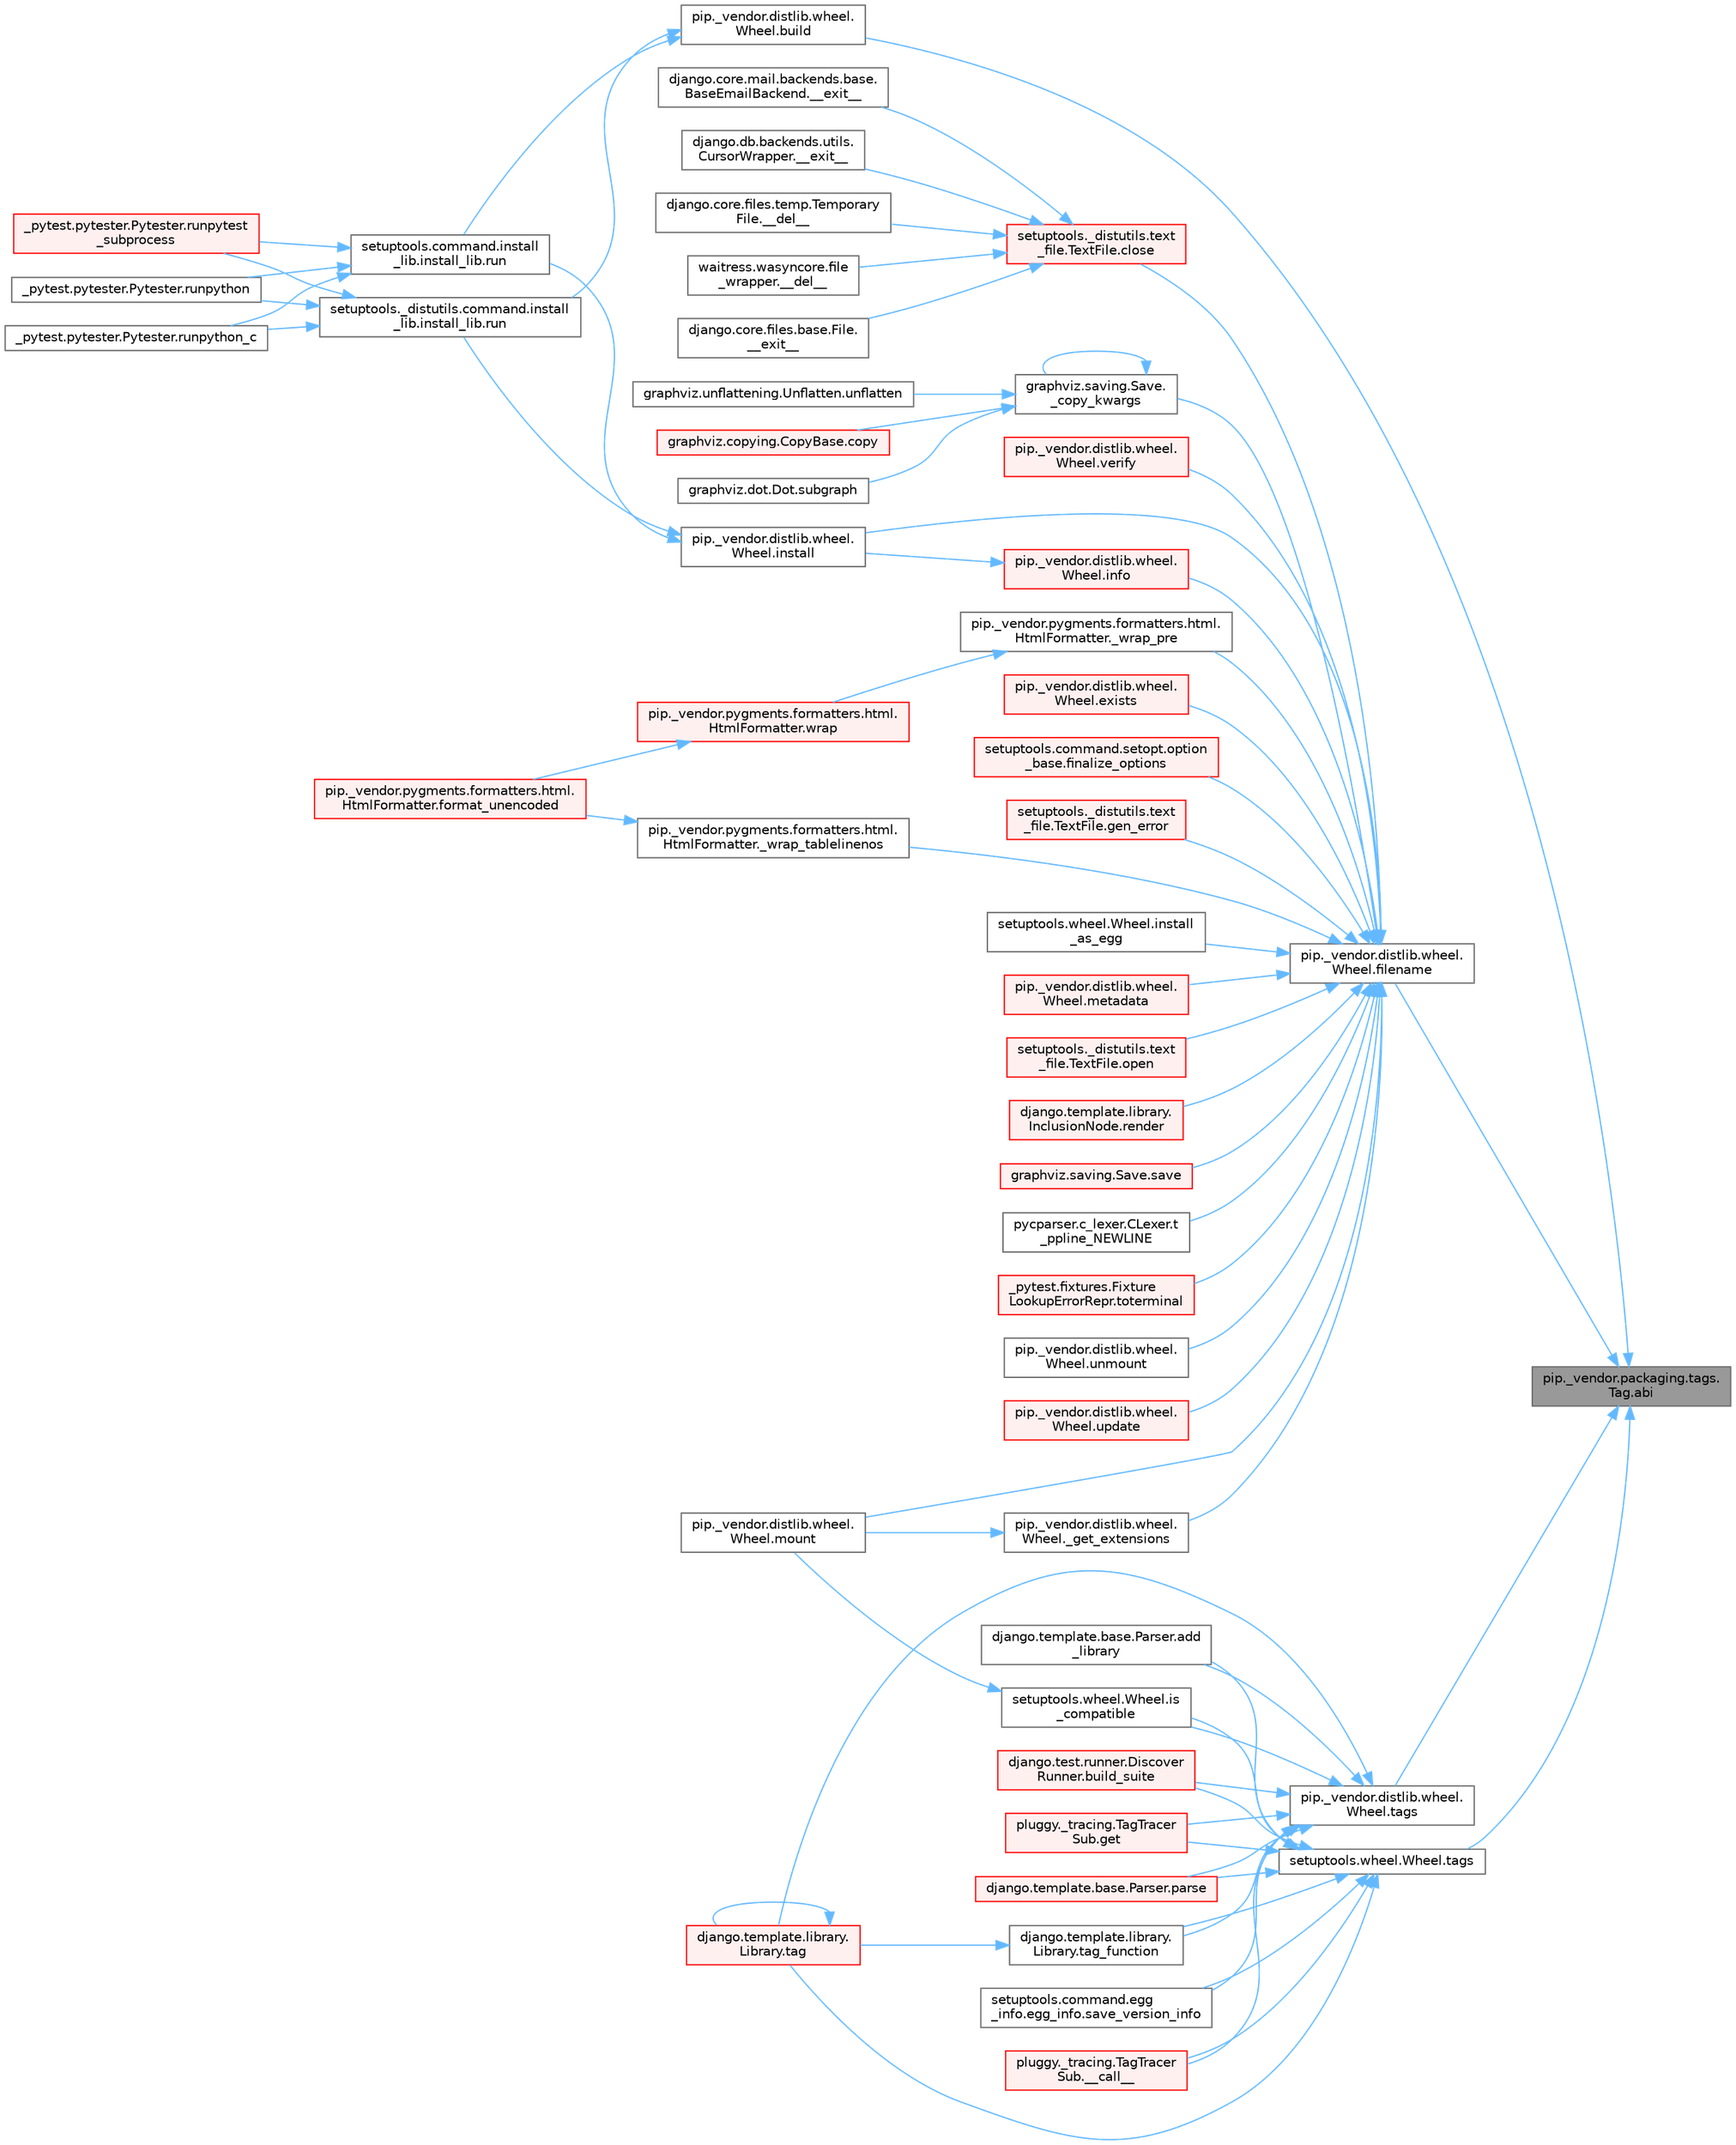 digraph "pip._vendor.packaging.tags.Tag.abi"
{
 // LATEX_PDF_SIZE
  bgcolor="transparent";
  edge [fontname=Helvetica,fontsize=10,labelfontname=Helvetica,labelfontsize=10];
  node [fontname=Helvetica,fontsize=10,shape=box,height=0.2,width=0.4];
  rankdir="RL";
  Node1 [id="Node000001",label="pip._vendor.packaging.tags.\lTag.abi",height=0.2,width=0.4,color="gray40", fillcolor="grey60", style="filled", fontcolor="black",tooltip=" "];
  Node1 -> Node2 [id="edge1_Node000001_Node000002",dir="back",color="steelblue1",style="solid",tooltip=" "];
  Node2 [id="Node000002",label="pip._vendor.distlib.wheel.\lWheel.build",height=0.2,width=0.4,color="grey40", fillcolor="white", style="filled",URL="$classpip_1_1__vendor_1_1distlib_1_1wheel_1_1_wheel.html#ac210c34fbaf3d638f1aef7af5627e002",tooltip=" "];
  Node2 -> Node3 [id="edge2_Node000002_Node000003",dir="back",color="steelblue1",style="solid",tooltip=" "];
  Node3 [id="Node000003",label="setuptools._distutils.command.install\l_lib.install_lib.run",height=0.2,width=0.4,color="grey40", fillcolor="white", style="filled",URL="$classsetuptools_1_1__distutils_1_1command_1_1install__lib_1_1install__lib.html#aedc0eea27e626a25be51489b2cc77c40",tooltip=" "];
  Node3 -> Node4 [id="edge3_Node000003_Node000004",dir="back",color="steelblue1",style="solid",tooltip=" "];
  Node4 [id="Node000004",label="_pytest.pytester.Pytester.runpytest\l_subprocess",height=0.2,width=0.4,color="red", fillcolor="#FFF0F0", style="filled",URL="$class__pytest_1_1pytester_1_1_pytester.html#a59323c6d6a1469a1206f1c0b8fce99c9",tooltip=" "];
  Node3 -> Node6 [id="edge4_Node000003_Node000006",dir="back",color="steelblue1",style="solid",tooltip=" "];
  Node6 [id="Node000006",label="_pytest.pytester.Pytester.runpython",height=0.2,width=0.4,color="grey40", fillcolor="white", style="filled",URL="$class__pytest_1_1pytester_1_1_pytester.html#a4e0c539507f15fd333cf618faf9687ef",tooltip=" "];
  Node3 -> Node7 [id="edge5_Node000003_Node000007",dir="back",color="steelblue1",style="solid",tooltip=" "];
  Node7 [id="Node000007",label="_pytest.pytester.Pytester.runpython_c",height=0.2,width=0.4,color="grey40", fillcolor="white", style="filled",URL="$class__pytest_1_1pytester_1_1_pytester.html#aea789acfe206d9c40d9a6bf54a337f2a",tooltip=" "];
  Node2 -> Node8 [id="edge6_Node000002_Node000008",dir="back",color="steelblue1",style="solid",tooltip=" "];
  Node8 [id="Node000008",label="setuptools.command.install\l_lib.install_lib.run",height=0.2,width=0.4,color="grey40", fillcolor="white", style="filled",URL="$classsetuptools_1_1command_1_1install__lib_1_1install__lib.html#a50c62121b7ed69229e4cf2d331ff5fa3",tooltip=" "];
  Node8 -> Node4 [id="edge7_Node000008_Node000004",dir="back",color="steelblue1",style="solid",tooltip=" "];
  Node8 -> Node6 [id="edge8_Node000008_Node000006",dir="back",color="steelblue1",style="solid",tooltip=" "];
  Node8 -> Node7 [id="edge9_Node000008_Node000007",dir="back",color="steelblue1",style="solid",tooltip=" "];
  Node1 -> Node9 [id="edge10_Node000001_Node000009",dir="back",color="steelblue1",style="solid",tooltip=" "];
  Node9 [id="Node000009",label="pip._vendor.distlib.wheel.\lWheel.filename",height=0.2,width=0.4,color="grey40", fillcolor="white", style="filled",URL="$classpip_1_1__vendor_1_1distlib_1_1wheel_1_1_wheel.html#a396687a6caff7584126f2dec111900fd",tooltip=" "];
  Node9 -> Node10 [id="edge11_Node000009_Node000010",dir="back",color="steelblue1",style="solid",tooltip=" "];
  Node10 [id="Node000010",label="graphviz.saving.Save.\l_copy_kwargs",height=0.2,width=0.4,color="grey40", fillcolor="white", style="filled",URL="$classgraphviz_1_1saving_1_1_save.html#a3e0bdd953aa85f02af5473ff061fc387",tooltip=" "];
  Node10 -> Node10 [id="edge12_Node000010_Node000010",dir="back",color="steelblue1",style="solid",tooltip=" "];
  Node10 -> Node11 [id="edge13_Node000010_Node000011",dir="back",color="steelblue1",style="solid",tooltip=" "];
  Node11 [id="Node000011",label="graphviz.copying.CopyBase.copy",height=0.2,width=0.4,color="red", fillcolor="#FFF0F0", style="filled",URL="$classgraphviz_1_1copying_1_1_copy_base.html#a2f81c0dd9b8d1f25d9aebacfdb5ee284",tooltip=" "];
  Node10 -> Node1142 [id="edge14_Node000010_Node001142",dir="back",color="steelblue1",style="solid",tooltip=" "];
  Node1142 [id="Node001142",label="graphviz.dot.Dot.subgraph",height=0.2,width=0.4,color="grey40", fillcolor="white", style="filled",URL="$classgraphviz_1_1dot_1_1_dot.html#aa9f1022e8fe3d291fb929fbb4af7f831",tooltip=" "];
  Node10 -> Node1143 [id="edge15_Node000010_Node001143",dir="back",color="steelblue1",style="solid",tooltip=" "];
  Node1143 [id="Node001143",label="graphviz.unflattening.Unflatten.unflatten",height=0.2,width=0.4,color="grey40", fillcolor="white", style="filled",URL="$classgraphviz_1_1unflattening_1_1_unflatten.html#a35aae356d671a4b7d284249cdd4ff734",tooltip=" "];
  Node9 -> Node568 [id="edge16_Node000009_Node000568",dir="back",color="steelblue1",style="solid",tooltip=" "];
  Node568 [id="Node000568",label="pip._vendor.distlib.wheel.\lWheel._get_extensions",height=0.2,width=0.4,color="grey40", fillcolor="white", style="filled",URL="$classpip_1_1__vendor_1_1distlib_1_1wheel_1_1_wheel.html#a73a762e18348cb6866fe316c4796fb50",tooltip=" "];
  Node568 -> Node569 [id="edge17_Node000568_Node000569",dir="back",color="steelblue1",style="solid",tooltip=" "];
  Node569 [id="Node000569",label="pip._vendor.distlib.wheel.\lWheel.mount",height=0.2,width=0.4,color="grey40", fillcolor="white", style="filled",URL="$classpip_1_1__vendor_1_1distlib_1_1wheel_1_1_wheel.html#a200397d45c2b1e462e2e87ad21b34ba5",tooltip=" "];
  Node9 -> Node1567 [id="edge18_Node000009_Node001567",dir="back",color="steelblue1",style="solid",tooltip=" "];
  Node1567 [id="Node001567",label="pip._vendor.pygments.formatters.html.\lHtmlFormatter._wrap_pre",height=0.2,width=0.4,color="grey40", fillcolor="white", style="filled",URL="$classpip_1_1__vendor_1_1pygments_1_1formatters_1_1html_1_1_html_formatter.html#a1c0458f927ea36cdeec703ed0997feff",tooltip=" "];
  Node1567 -> Node1568 [id="edge19_Node001567_Node001568",dir="back",color="steelblue1",style="solid",tooltip=" "];
  Node1568 [id="Node001568",label="pip._vendor.pygments.formatters.html.\lHtmlFormatter.wrap",height=0.2,width=0.4,color="red", fillcolor="#FFF0F0", style="filled",URL="$classpip_1_1__vendor_1_1pygments_1_1formatters_1_1html_1_1_html_formatter.html#a84f7a3db7ec986e86c4491b0e5ac81a5",tooltip=" "];
  Node1568 -> Node1569 [id="edge20_Node001568_Node001569",dir="back",color="steelblue1",style="solid",tooltip=" "];
  Node1569 [id="Node001569",label="pip._vendor.pygments.formatters.html.\lHtmlFormatter.format_unencoded",height=0.2,width=0.4,color="red", fillcolor="#FFF0F0", style="filled",URL="$classpip_1_1__vendor_1_1pygments_1_1formatters_1_1html_1_1_html_formatter.html#a296a51115f9ec5f6663333a86e0df5b0",tooltip=" "];
  Node9 -> Node1570 [id="edge21_Node000009_Node001570",dir="back",color="steelblue1",style="solid",tooltip=" "];
  Node1570 [id="Node001570",label="pip._vendor.pygments.formatters.html.\lHtmlFormatter._wrap_tablelinenos",height=0.2,width=0.4,color="grey40", fillcolor="white", style="filled",URL="$classpip_1_1__vendor_1_1pygments_1_1formatters_1_1html_1_1_html_formatter.html#ab8adb97a125058b7f834745a37ac7662",tooltip=" "];
  Node1570 -> Node1569 [id="edge22_Node001570_Node001569",dir="back",color="steelblue1",style="solid",tooltip=" "];
  Node9 -> Node1571 [id="edge23_Node000009_Node001571",dir="back",color="steelblue1",style="solid",tooltip=" "];
  Node1571 [id="Node001571",label="setuptools._distutils.text\l_file.TextFile.close",height=0.2,width=0.4,color="red", fillcolor="#FFF0F0", style="filled",URL="$classsetuptools_1_1__distutils_1_1text__file_1_1_text_file.html#a880e75e9f3da58303c2746ad57f825bd",tooltip=" "];
  Node1571 -> Node35 [id="edge24_Node001571_Node000035",dir="back",color="steelblue1",style="solid",tooltip=" "];
  Node35 [id="Node000035",label="django.core.files.temp.Temporary\lFile.__del__",height=0.2,width=0.4,color="grey40", fillcolor="white", style="filled",URL="$classdjango_1_1core_1_1files_1_1temp_1_1_temporary_file.html#a95809e90e91ff4f43e62813734a1ff5f",tooltip=" "];
  Node1571 -> Node36 [id="edge25_Node001571_Node000036",dir="back",color="steelblue1",style="solid",tooltip=" "];
  Node36 [id="Node000036",label="waitress.wasyncore.file\l_wrapper.__del__",height=0.2,width=0.4,color="grey40", fillcolor="white", style="filled",URL="$classwaitress_1_1wasyncore_1_1file__wrapper.html#a4e25ecc24a6210bc5e295c433e632780",tooltip=" "];
  Node1571 -> Node37 [id="edge26_Node001571_Node000037",dir="back",color="steelblue1",style="solid",tooltip=" "];
  Node37 [id="Node000037",label="django.core.files.base.File.\l__exit__",height=0.2,width=0.4,color="grey40", fillcolor="white", style="filled",URL="$classdjango_1_1core_1_1files_1_1base_1_1_file.html#ae0b1191c5014d84fee107227495e239c",tooltip=" "];
  Node1571 -> Node38 [id="edge27_Node001571_Node000038",dir="back",color="steelblue1",style="solid",tooltip=" "];
  Node38 [id="Node000038",label="django.core.mail.backends.base.\lBaseEmailBackend.__exit__",height=0.2,width=0.4,color="grey40", fillcolor="white", style="filled",URL="$classdjango_1_1core_1_1mail_1_1backends_1_1base_1_1_base_email_backend.html#ab6610ac0ed4aba1a8172e85b59065503",tooltip=" "];
  Node1571 -> Node39 [id="edge28_Node001571_Node000039",dir="back",color="steelblue1",style="solid",tooltip=" "];
  Node39 [id="Node000039",label="django.db.backends.utils.\lCursorWrapper.__exit__",height=0.2,width=0.4,color="grey40", fillcolor="white", style="filled",URL="$classdjango_1_1db_1_1backends_1_1utils_1_1_cursor_wrapper.html#a02f5176bb3b2e598d12ac8fdf26f3496",tooltip=" "];
  Node9 -> Node575 [id="edge29_Node000009_Node000575",dir="back",color="steelblue1",style="solid",tooltip=" "];
  Node575 [id="Node000575",label="pip._vendor.distlib.wheel.\lWheel.exists",height=0.2,width=0.4,color="red", fillcolor="#FFF0F0", style="filled",URL="$classpip_1_1__vendor_1_1distlib_1_1wheel_1_1_wheel.html#a9ea7ded38fabd19aa8604ad550a8d6aa",tooltip=" "];
  Node9 -> Node1610 [id="edge30_Node000009_Node001610",dir="back",color="steelblue1",style="solid",tooltip=" "];
  Node1610 [id="Node001610",label="setuptools.command.setopt.option\l_base.finalize_options",height=0.2,width=0.4,color="red", fillcolor="#FFF0F0", style="filled",URL="$classsetuptools_1_1command_1_1setopt_1_1option__base.html#a43b3749bfce2c4a8b00663b6f6bc124d",tooltip=" "];
  Node9 -> Node1611 [id="edge31_Node000009_Node001611",dir="back",color="steelblue1",style="solid",tooltip=" "];
  Node1611 [id="Node001611",label="setuptools._distutils.text\l_file.TextFile.gen_error",height=0.2,width=0.4,color="red", fillcolor="#FFF0F0", style="filled",URL="$classsetuptools_1_1__distutils_1_1text__file_1_1_text_file.html#a9991fa038bd382ef25b2e21b0dcc422d",tooltip=" "];
  Node9 -> Node583 [id="edge32_Node000009_Node000583",dir="back",color="steelblue1",style="solid",tooltip=" "];
  Node583 [id="Node000583",label="pip._vendor.distlib.wheel.\lWheel.info",height=0.2,width=0.4,color="red", fillcolor="#FFF0F0", style="filled",URL="$classpip_1_1__vendor_1_1distlib_1_1wheel_1_1_wheel.html#a81ca97c6a25d0d98ac526fdf1d993b3e",tooltip=" "];
  Node583 -> Node1676 [id="edge33_Node000583_Node001676",dir="back",color="steelblue1",style="solid",tooltip=" "];
  Node1676 [id="Node001676",label="pip._vendor.distlib.wheel.\lWheel.install",height=0.2,width=0.4,color="grey40", fillcolor="white", style="filled",URL="$classpip_1_1__vendor_1_1distlib_1_1wheel_1_1_wheel.html#a2d42ca18eda62d320111afef46504f5c",tooltip=" "];
  Node1676 -> Node3 [id="edge34_Node001676_Node000003",dir="back",color="steelblue1",style="solid",tooltip=" "];
  Node1676 -> Node8 [id="edge35_Node001676_Node000008",dir="back",color="steelblue1",style="solid",tooltip=" "];
  Node9 -> Node1676 [id="edge36_Node000009_Node001676",dir="back",color="steelblue1",style="solid",tooltip=" "];
  Node9 -> Node1677 [id="edge37_Node000009_Node001677",dir="back",color="steelblue1",style="solid",tooltip=" "];
  Node1677 [id="Node001677",label="setuptools.wheel.Wheel.install\l_as_egg",height=0.2,width=0.4,color="grey40", fillcolor="white", style="filled",URL="$classsetuptools_1_1wheel_1_1_wheel.html#aad875e0355880e586d5ecefaa448171e",tooltip=" "];
  Node9 -> Node1678 [id="edge38_Node000009_Node001678",dir="back",color="steelblue1",style="solid",tooltip=" "];
  Node1678 [id="Node001678",label="pip._vendor.distlib.wheel.\lWheel.metadata",height=0.2,width=0.4,color="red", fillcolor="#FFF0F0", style="filled",URL="$classpip_1_1__vendor_1_1distlib_1_1wheel_1_1_wheel.html#a9e567ddb3165e2b2bdb2c358774b32a6",tooltip=" "];
  Node9 -> Node569 [id="edge39_Node000009_Node000569",dir="back",color="steelblue1",style="solid",tooltip=" "];
  Node9 -> Node1770 [id="edge40_Node000009_Node001770",dir="back",color="steelblue1",style="solid",tooltip=" "];
  Node1770 [id="Node001770",label="setuptools._distutils.text\l_file.TextFile.open",height=0.2,width=0.4,color="red", fillcolor="#FFF0F0", style="filled",URL="$classsetuptools_1_1__distutils_1_1text__file_1_1_text_file.html#ab568abcef363b1b422cddfead42e68b2",tooltip=" "];
  Node9 -> Node2528 [id="edge41_Node000009_Node002528",dir="back",color="steelblue1",style="solid",tooltip=" "];
  Node2528 [id="Node002528",label="django.template.library.\lInclusionNode.render",height=0.2,width=0.4,color="red", fillcolor="#FFF0F0", style="filled",URL="$classdjango_1_1template_1_1library_1_1_inclusion_node.html#a174d626410c648cc77c205d071bda24a",tooltip=" "];
  Node9 -> Node2529 [id="edge42_Node000009_Node002529",dir="back",color="steelblue1",style="solid",tooltip=" "];
  Node2529 [id="Node002529",label="graphviz.saving.Save.save",height=0.2,width=0.4,color="red", fillcolor="#FFF0F0", style="filled",URL="$classgraphviz_1_1saving_1_1_save.html#a1254150af63856e7706cdb5c94633e5e",tooltip=" "];
  Node9 -> Node2530 [id="edge43_Node000009_Node002530",dir="back",color="steelblue1",style="solid",tooltip=" "];
  Node2530 [id="Node002530",label="pycparser.c_lexer.CLexer.t\l_ppline_NEWLINE",height=0.2,width=0.4,color="grey40", fillcolor="white", style="filled",URL="$classpycparser_1_1c__lexer_1_1_c_lexer.html#a10f6392f8d7a63fd3fa840b878f6d536",tooltip=" "];
  Node9 -> Node2531 [id="edge44_Node000009_Node002531",dir="back",color="steelblue1",style="solid",tooltip=" "];
  Node2531 [id="Node002531",label="_pytest.fixtures.Fixture\lLookupErrorRepr.toterminal",height=0.2,width=0.4,color="red", fillcolor="#FFF0F0", style="filled",URL="$class__pytest_1_1fixtures_1_1_fixture_lookup_error_repr.html#a5efab5f6049a3b6c30850794a14c7923",tooltip=" "];
  Node9 -> Node2532 [id="edge45_Node000009_Node002532",dir="back",color="steelblue1",style="solid",tooltip=" "];
  Node2532 [id="Node002532",label="pip._vendor.distlib.wheel.\lWheel.unmount",height=0.2,width=0.4,color="grey40", fillcolor="white", style="filled",URL="$classpip_1_1__vendor_1_1distlib_1_1wheel_1_1_wheel.html#a91fc960410486ef8b9c7d6409de2f5cf",tooltip=" "];
  Node9 -> Node2307 [id="edge46_Node000009_Node002307",dir="back",color="steelblue1",style="solid",tooltip=" "];
  Node2307 [id="Node002307",label="pip._vendor.distlib.wheel.\lWheel.update",height=0.2,width=0.4,color="red", fillcolor="#FFF0F0", style="filled",URL="$classpip_1_1__vendor_1_1distlib_1_1wheel_1_1_wheel.html#af0fa6892c3a4e935a5ff2887f80b14ff",tooltip=" "];
  Node9 -> Node2310 [id="edge47_Node000009_Node002310",dir="back",color="steelblue1",style="solid",tooltip=" "];
  Node2310 [id="Node002310",label="pip._vendor.distlib.wheel.\lWheel.verify",height=0.2,width=0.4,color="red", fillcolor="#FFF0F0", style="filled",URL="$classpip_1_1__vendor_1_1distlib_1_1wheel_1_1_wheel.html#ab3276be65a376884ef85606365265af8",tooltip=" "];
  Node1 -> Node3179 [id="edge48_Node000001_Node003179",dir="back",color="steelblue1",style="solid",tooltip=" "];
  Node3179 [id="Node003179",label="pip._vendor.distlib.wheel.\lWheel.tags",height=0.2,width=0.4,color="grey40", fillcolor="white", style="filled",URL="$classpip_1_1__vendor_1_1distlib_1_1wheel_1_1_wheel.html#a02379d49449585f1a788b45d27669310",tooltip=" "];
  Node3179 -> Node3180 [id="edge49_Node003179_Node003180",dir="back",color="steelblue1",style="solid",tooltip=" "];
  Node3180 [id="Node003180",label="pluggy._tracing.TagTracer\lSub.__call__",height=0.2,width=0.4,color="red", fillcolor="#FFF0F0", style="filled",URL="$classpluggy_1_1__tracing_1_1_tag_tracer_sub.html#ad1c7cd8e59419cbd367da929be8e63ca",tooltip=" "];
  Node3179 -> Node3181 [id="edge50_Node003179_Node003181",dir="back",color="steelblue1",style="solid",tooltip=" "];
  Node3181 [id="Node003181",label="django.template.base.Parser.add\l_library",height=0.2,width=0.4,color="grey40", fillcolor="white", style="filled",URL="$classdjango_1_1template_1_1base_1_1_parser.html#a614a46d6fa278fd49c70697979a6fc85",tooltip=" "];
  Node3179 -> Node401 [id="edge51_Node003179_Node000401",dir="back",color="steelblue1",style="solid",tooltip=" "];
  Node401 [id="Node000401",label="django.test.runner.Discover\lRunner.build_suite",height=0.2,width=0.4,color="red", fillcolor="#FFF0F0", style="filled",URL="$classdjango_1_1test_1_1runner_1_1_discover_runner.html#a59c1b9e138786179fdbfce3ab15bf2c8",tooltip=" "];
  Node3179 -> Node3182 [id="edge52_Node003179_Node003182",dir="back",color="steelblue1",style="solid",tooltip=" "];
  Node3182 [id="Node003182",label="pluggy._tracing.TagTracer\lSub.get",height=0.2,width=0.4,color="red", fillcolor="#FFF0F0", style="filled",URL="$classpluggy_1_1__tracing_1_1_tag_tracer_sub.html#a21140e70cd14c316d0d35f186825bcdd",tooltip=" "];
  Node3179 -> Node3183 [id="edge53_Node003179_Node003183",dir="back",color="steelblue1",style="solid",tooltip=" "];
  Node3183 [id="Node003183",label="setuptools.wheel.Wheel.is\l_compatible",height=0.2,width=0.4,color="grey40", fillcolor="white", style="filled",URL="$classsetuptools_1_1wheel_1_1_wheel.html#a5ffd00c5ef0173d02eed6e9ff45eb6f7",tooltip=" "];
  Node3183 -> Node569 [id="edge54_Node003183_Node000569",dir="back",color="steelblue1",style="solid",tooltip=" "];
  Node3179 -> Node1616 [id="edge55_Node003179_Node001616",dir="back",color="steelblue1",style="solid",tooltip=" "];
  Node1616 [id="Node001616",label="django.template.base.Parser.parse",height=0.2,width=0.4,color="red", fillcolor="#FFF0F0", style="filled",URL="$classdjango_1_1template_1_1base_1_1_parser.html#adf49a6d849c5bc731f4dcd79bbd13e52",tooltip=" "];
  Node3179 -> Node3184 [id="edge56_Node003179_Node003184",dir="back",color="steelblue1",style="solid",tooltip=" "];
  Node3184 [id="Node003184",label="setuptools.command.egg\l_info.egg_info.save_version_info",height=0.2,width=0.4,color="grey40", fillcolor="white", style="filled",URL="$classsetuptools_1_1command_1_1egg__info_1_1egg__info.html#abf4799f6b1fc38b54f284f443d532603",tooltip=" "];
  Node3179 -> Node2637 [id="edge57_Node003179_Node002637",dir="back",color="steelblue1",style="solid",tooltip=" "];
  Node2637 [id="Node002637",label="django.template.library.\lLibrary.tag",height=0.2,width=0.4,color="red", fillcolor="#FFF0F0", style="filled",URL="$classdjango_1_1template_1_1library_1_1_library.html#a3a42e8a0a94b6f4b0949819bfbdfcb3d",tooltip=" "];
  Node2637 -> Node2637 [id="edge58_Node002637_Node002637",dir="back",color="steelblue1",style="solid",tooltip=" "];
  Node3179 -> Node3185 [id="edge59_Node003179_Node003185",dir="back",color="steelblue1",style="solid",tooltip=" "];
  Node3185 [id="Node003185",label="django.template.library.\lLibrary.tag_function",height=0.2,width=0.4,color="grey40", fillcolor="white", style="filled",URL="$classdjango_1_1template_1_1library_1_1_library.html#aacbd68c7da45960b97517adcdb9c302a",tooltip=" "];
  Node3185 -> Node2637 [id="edge60_Node003185_Node002637",dir="back",color="steelblue1",style="solid",tooltip=" "];
  Node1 -> Node3186 [id="edge61_Node000001_Node003186",dir="back",color="steelblue1",style="solid",tooltip=" "];
  Node3186 [id="Node003186",label="setuptools.wheel.Wheel.tags",height=0.2,width=0.4,color="grey40", fillcolor="white", style="filled",URL="$classsetuptools_1_1wheel_1_1_wheel.html#a6c0d21cd61fcffbc4e7627d178f2d824",tooltip=" "];
  Node3186 -> Node3180 [id="edge62_Node003186_Node003180",dir="back",color="steelblue1",style="solid",tooltip=" "];
  Node3186 -> Node3181 [id="edge63_Node003186_Node003181",dir="back",color="steelblue1",style="solid",tooltip=" "];
  Node3186 -> Node401 [id="edge64_Node003186_Node000401",dir="back",color="steelblue1",style="solid",tooltip=" "];
  Node3186 -> Node3182 [id="edge65_Node003186_Node003182",dir="back",color="steelblue1",style="solid",tooltip=" "];
  Node3186 -> Node3183 [id="edge66_Node003186_Node003183",dir="back",color="steelblue1",style="solid",tooltip=" "];
  Node3186 -> Node1616 [id="edge67_Node003186_Node001616",dir="back",color="steelblue1",style="solid",tooltip=" "];
  Node3186 -> Node3184 [id="edge68_Node003186_Node003184",dir="back",color="steelblue1",style="solid",tooltip=" "];
  Node3186 -> Node2637 [id="edge69_Node003186_Node002637",dir="back",color="steelblue1",style="solid",tooltip=" "];
  Node3186 -> Node3185 [id="edge70_Node003186_Node003185",dir="back",color="steelblue1",style="solid",tooltip=" "];
}
